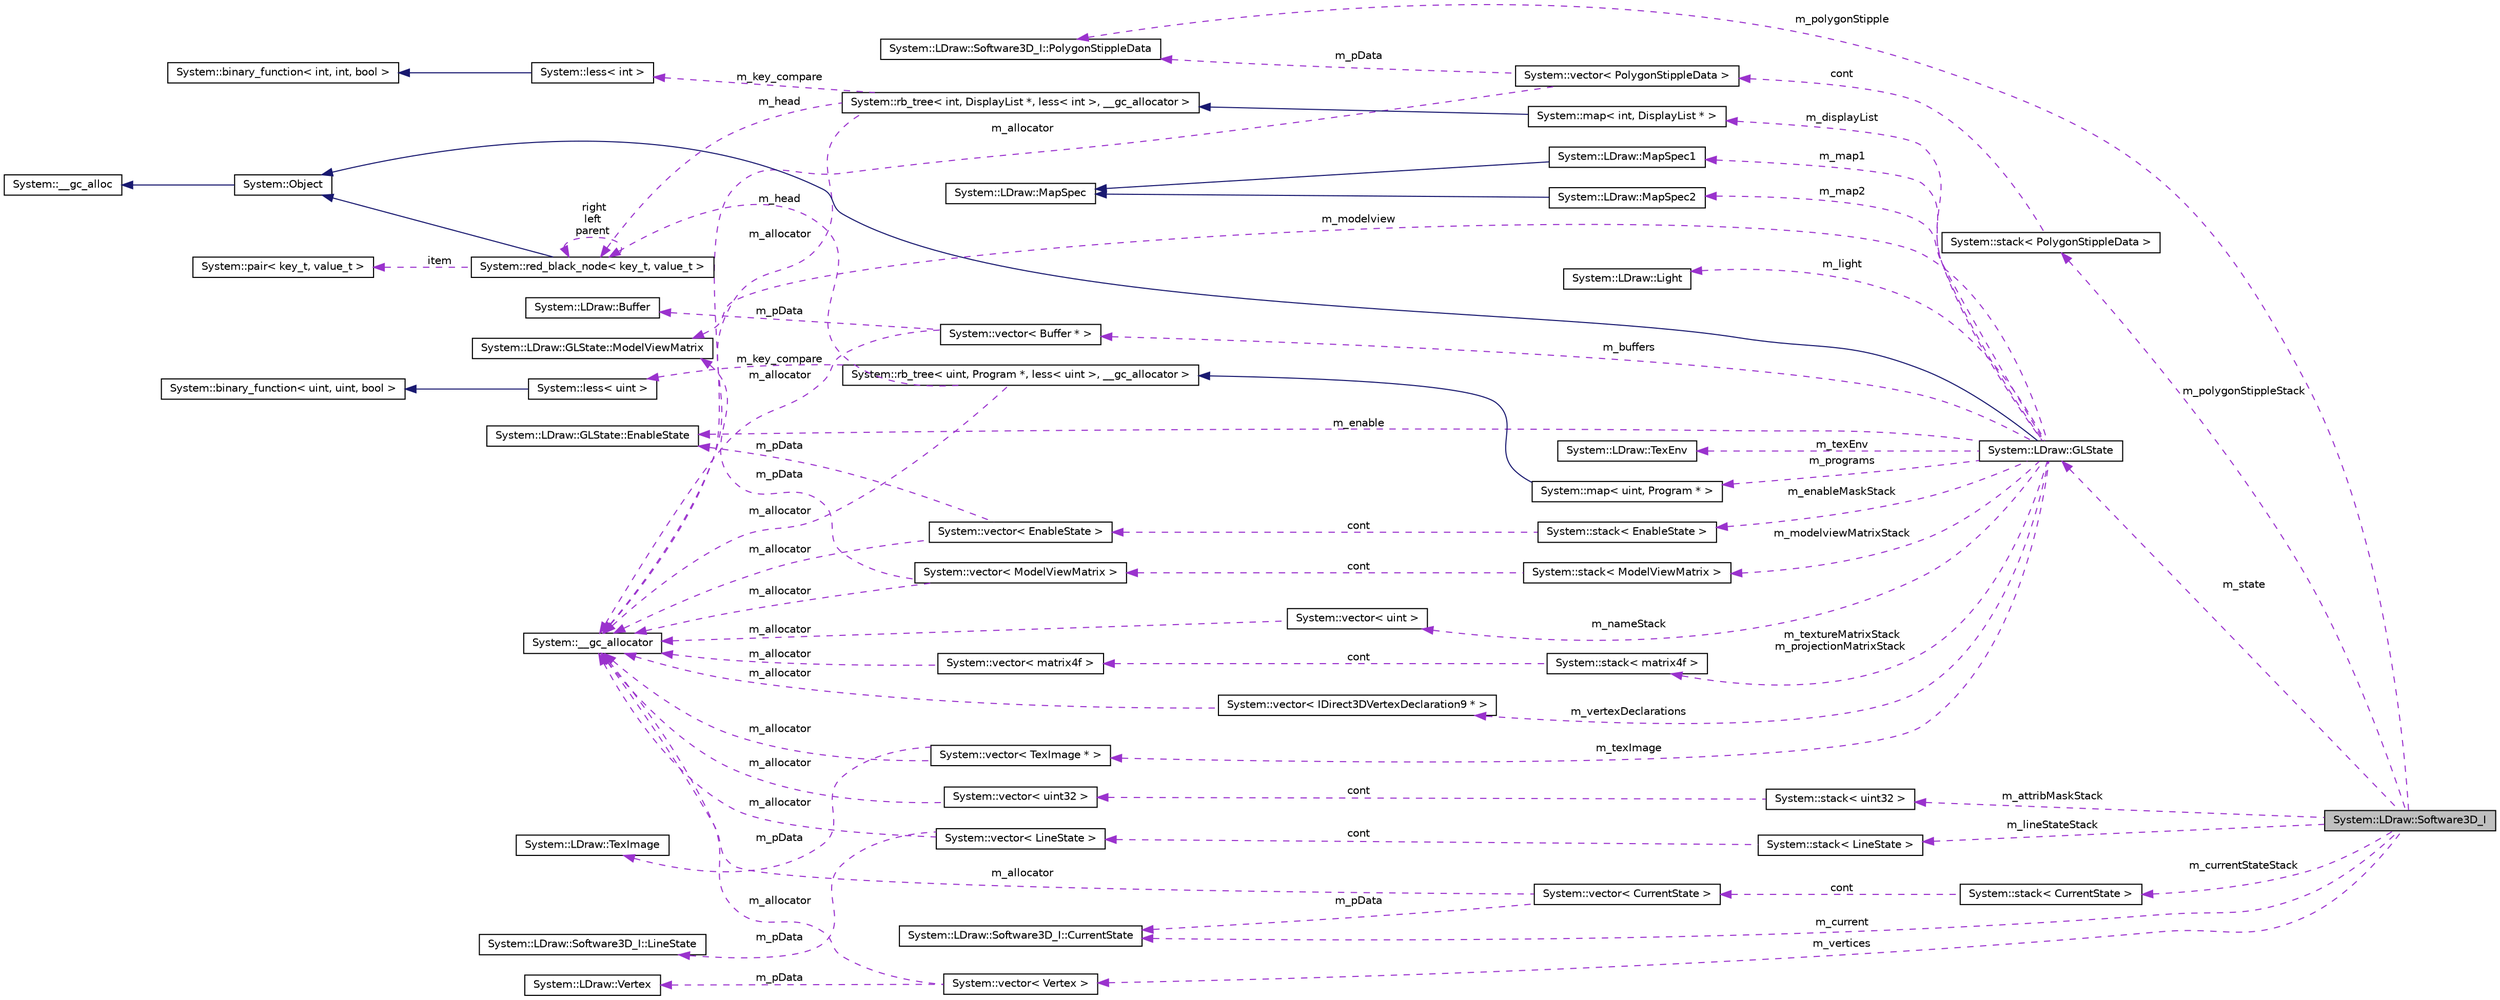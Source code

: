 digraph G
{
  edge [fontname="Helvetica",fontsize="10",labelfontname="Helvetica",labelfontsize="10"];
  node [fontname="Helvetica",fontsize="10",shape=record];
  rankdir="LR";
  Node1 [label="System::LDraw::Software3D_I",height=0.2,width=0.4,color="black", fillcolor="grey75", style="filled" fontcolor="black"];
  Node2 -> Node1 [dir="back",color="darkorchid3",fontsize="10",style="dashed",label=" m_polygonStippleStack" ,fontname="Helvetica"];
  Node2 [label="System::stack\< PolygonStippleData \>",height=0.2,width=0.4,color="black", fillcolor="white", style="filled",URL="$class_system_1_1stack.html"];
  Node3 -> Node2 [dir="back",color="darkorchid3",fontsize="10",style="dashed",label=" cont" ,fontname="Helvetica"];
  Node3 [label="System::vector\< PolygonStippleData \>",height=0.2,width=0.4,color="black", fillcolor="white", style="filled",URL="$class_system_1_1vector.html"];
  Node4 -> Node3 [dir="back",color="darkorchid3",fontsize="10",style="dashed",label=" m_allocator" ,fontname="Helvetica"];
  Node4 [label="System::__gc_allocator",height=0.2,width=0.4,color="black", fillcolor="white", style="filled",URL="$class_system_1_1____gc__allocator.html"];
  Node5 -> Node3 [dir="back",color="darkorchid3",fontsize="10",style="dashed",label=" m_pData" ,fontname="Helvetica"];
  Node5 [label="System::LDraw::Software3D_I::PolygonStippleData",height=0.2,width=0.4,color="black", fillcolor="white", style="filled",URL="$class_system_1_1_l_draw_1_1_software3_d___i_1_1_polygon_stipple_data.html"];
  Node5 -> Node1 [dir="back",color="darkorchid3",fontsize="10",style="dashed",label=" m_polygonStipple" ,fontname="Helvetica"];
  Node6 -> Node1 [dir="back",color="darkorchid3",fontsize="10",style="dashed",label=" m_state" ,fontname="Helvetica"];
  Node6 [label="System::LDraw::GLState",height=0.2,width=0.4,color="black", fillcolor="white", style="filled",URL="$class_system_1_1_l_draw_1_1_g_l_state.html"];
  Node7 -> Node6 [dir="back",color="midnightblue",fontsize="10",style="solid",fontname="Helvetica"];
  Node7 [label="System::Object",height=0.2,width=0.4,color="black", fillcolor="white", style="filled",URL="$class_system_1_1_object.html"];
  Node8 -> Node7 [dir="back",color="midnightblue",fontsize="10",style="solid",fontname="Helvetica"];
  Node8 [label="System::__gc_alloc",height=0.2,width=0.4,color="black", fillcolor="white", style="filled",URL="$class_system_1_1____gc__alloc.html"];
  Node9 -> Node6 [dir="back",color="darkorchid3",fontsize="10",style="dashed",label=" m_map1" ,fontname="Helvetica"];
  Node9 [label="System::LDraw::MapSpec1",height=0.2,width=0.4,color="black", fillcolor="white", style="filled",URL="$class_system_1_1_l_draw_1_1_map_spec1.html"];
  Node10 -> Node9 [dir="back",color="midnightblue",fontsize="10",style="solid",fontname="Helvetica"];
  Node10 [label="System::LDraw::MapSpec",height=0.2,width=0.4,color="black", fillcolor="white", style="filled",URL="$class_system_1_1_l_draw_1_1_map_spec.html"];
  Node11 -> Node6 [dir="back",color="darkorchid3",fontsize="10",style="dashed",label=" m_map2" ,fontname="Helvetica"];
  Node11 [label="System::LDraw::MapSpec2",height=0.2,width=0.4,color="black", fillcolor="white", style="filled",URL="$class_system_1_1_l_draw_1_1_map_spec2.html"];
  Node10 -> Node11 [dir="back",color="midnightblue",fontsize="10",style="solid",fontname="Helvetica"];
  Node12 -> Node6 [dir="back",color="darkorchid3",fontsize="10",style="dashed",label=" m_modelview" ,fontname="Helvetica"];
  Node12 [label="System::LDraw::GLState::ModelViewMatrix",height=0.2,width=0.4,color="black", fillcolor="white", style="filled",URL="$class_system_1_1_l_draw_1_1_g_l_state_1_1_model_view_matrix.html"];
  Node13 -> Node6 [dir="back",color="darkorchid3",fontsize="10",style="dashed",label=" m_texImage" ,fontname="Helvetica"];
  Node13 [label="System::vector\< TexImage * \>",height=0.2,width=0.4,color="black", fillcolor="white", style="filled",URL="$class_system_1_1vector.html"];
  Node4 -> Node13 [dir="back",color="darkorchid3",fontsize="10",style="dashed",label=" m_allocator" ,fontname="Helvetica"];
  Node14 -> Node13 [dir="back",color="darkorchid3",fontsize="10",style="dashed",label=" m_pData" ,fontname="Helvetica"];
  Node14 [label="System::LDraw::TexImage",height=0.2,width=0.4,color="black", fillcolor="white", style="filled",URL="$class_system_1_1_l_draw_1_1_tex_image.html"];
  Node15 -> Node6 [dir="back",color="darkorchid3",fontsize="10",style="dashed",label=" m_modelviewMatrixStack" ,fontname="Helvetica"];
  Node15 [label="System::stack\< ModelViewMatrix \>",height=0.2,width=0.4,color="black", fillcolor="white", style="filled",URL="$class_system_1_1stack.html"];
  Node16 -> Node15 [dir="back",color="darkorchid3",fontsize="10",style="dashed",label=" cont" ,fontname="Helvetica"];
  Node16 [label="System::vector\< ModelViewMatrix \>",height=0.2,width=0.4,color="black", fillcolor="white", style="filled",URL="$class_system_1_1vector.html"];
  Node12 -> Node16 [dir="back",color="darkorchid3",fontsize="10",style="dashed",label=" m_pData" ,fontname="Helvetica"];
  Node4 -> Node16 [dir="back",color="darkorchid3",fontsize="10",style="dashed",label=" m_allocator" ,fontname="Helvetica"];
  Node17 -> Node6 [dir="back",color="darkorchid3",fontsize="10",style="dashed",label=" m_textureMatrixStack\nm_projectionMatrixStack" ,fontname="Helvetica"];
  Node17 [label="System::stack\< matrix4f \>",height=0.2,width=0.4,color="black", fillcolor="white", style="filled",URL="$class_system_1_1stack.html"];
  Node18 -> Node17 [dir="back",color="darkorchid3",fontsize="10",style="dashed",label=" cont" ,fontname="Helvetica"];
  Node18 [label="System::vector\< matrix4f \>",height=0.2,width=0.4,color="black", fillcolor="white", style="filled",URL="$class_system_1_1vector.html"];
  Node4 -> Node18 [dir="back",color="darkorchid3",fontsize="10",style="dashed",label=" m_allocator" ,fontname="Helvetica"];
  Node19 -> Node6 [dir="back",color="darkorchid3",fontsize="10",style="dashed",label=" m_vertexDeclarations" ,fontname="Helvetica"];
  Node19 [label="System::vector\< IDirect3DVertexDeclaration9 * \>",height=0.2,width=0.4,color="black", fillcolor="white", style="filled",URL="$class_system_1_1vector.html"];
  Node4 -> Node19 [dir="back",color="darkorchid3",fontsize="10",style="dashed",label=" m_allocator" ,fontname="Helvetica"];
  Node20 -> Node6 [dir="back",color="darkorchid3",fontsize="10",style="dashed",label=" m_enable" ,fontname="Helvetica"];
  Node20 [label="System::LDraw::GLState::EnableState",height=0.2,width=0.4,color="black", fillcolor="white", style="filled",URL="$class_system_1_1_l_draw_1_1_g_l_state_1_1_enable_state.html"];
  Node21 -> Node6 [dir="back",color="darkorchid3",fontsize="10",style="dashed",label=" m_light" ,fontname="Helvetica"];
  Node21 [label="System::LDraw::Light",height=0.2,width=0.4,color="black", fillcolor="white", style="filled",URL="$class_system_1_1_l_draw_1_1_light.html"];
  Node22 -> Node6 [dir="back",color="darkorchid3",fontsize="10",style="dashed",label=" m_texEnv" ,fontname="Helvetica"];
  Node22 [label="System::LDraw::TexEnv",height=0.2,width=0.4,color="black", fillcolor="white", style="filled",URL="$class_system_1_1_l_draw_1_1_tex_env.html"];
  Node23 -> Node6 [dir="back",color="darkorchid3",fontsize="10",style="dashed",label=" m_buffers" ,fontname="Helvetica"];
  Node23 [label="System::vector\< Buffer * \>",height=0.2,width=0.4,color="black", fillcolor="white", style="filled",URL="$class_system_1_1vector.html"];
  Node4 -> Node23 [dir="back",color="darkorchid3",fontsize="10",style="dashed",label=" m_allocator" ,fontname="Helvetica"];
  Node24 -> Node23 [dir="back",color="darkorchid3",fontsize="10",style="dashed",label=" m_pData" ,fontname="Helvetica"];
  Node24 [label="System::LDraw::Buffer",height=0.2,width=0.4,color="black", fillcolor="white", style="filled",URL="$class_system_1_1_l_draw_1_1_buffer.html"];
  Node25 -> Node6 [dir="back",color="darkorchid3",fontsize="10",style="dashed",label=" m_enableMaskStack" ,fontname="Helvetica"];
  Node25 [label="System::stack\< EnableState \>",height=0.2,width=0.4,color="black", fillcolor="white", style="filled",URL="$class_system_1_1stack.html"];
  Node26 -> Node25 [dir="back",color="darkorchid3",fontsize="10",style="dashed",label=" cont" ,fontname="Helvetica"];
  Node26 [label="System::vector\< EnableState \>",height=0.2,width=0.4,color="black", fillcolor="white", style="filled",URL="$class_system_1_1vector.html"];
  Node4 -> Node26 [dir="back",color="darkorchid3",fontsize="10",style="dashed",label=" m_allocator" ,fontname="Helvetica"];
  Node20 -> Node26 [dir="back",color="darkorchid3",fontsize="10",style="dashed",label=" m_pData" ,fontname="Helvetica"];
  Node27 -> Node6 [dir="back",color="darkorchid3",fontsize="10",style="dashed",label=" m_displayList" ,fontname="Helvetica"];
  Node27 [label="System::map\< int, DisplayList * \>",height=0.2,width=0.4,color="black", fillcolor="white", style="filled",URL="$class_system_1_1map.html"];
  Node28 -> Node27 [dir="back",color="midnightblue",fontsize="10",style="solid",fontname="Helvetica"];
  Node28 [label="System::rb_tree\< int, DisplayList *, less\< int \>, __gc_allocator \>",height=0.2,width=0.4,color="black", fillcolor="white", style="filled",URL="$class_system_1_1rb__tree.html"];
  Node4 -> Node28 [dir="back",color="darkorchid3",fontsize="10",style="dashed",label=" m_allocator" ,fontname="Helvetica"];
  Node29 -> Node28 [dir="back",color="darkorchid3",fontsize="10",style="dashed",label=" m_key_compare" ,fontname="Helvetica"];
  Node29 [label="System::less\< int \>",height=0.2,width=0.4,color="black", fillcolor="white", style="filled",URL="$class_system_1_1less.html"];
  Node30 -> Node29 [dir="back",color="midnightblue",fontsize="10",style="solid",fontname="Helvetica"];
  Node30 [label="System::binary_function\< int, int, bool \>",height=0.2,width=0.4,color="black", fillcolor="white", style="filled",URL="$class_system_1_1binary__function.html"];
  Node31 -> Node28 [dir="back",color="darkorchid3",fontsize="10",style="dashed",label=" m_head" ,fontname="Helvetica"];
  Node31 [label="System::red_black_node\< key_t, value_t \>",height=0.2,width=0.4,color="black", fillcolor="white", style="filled",URL="$class_system_1_1red__black__node.html"];
  Node7 -> Node31 [dir="back",color="midnightblue",fontsize="10",style="solid",fontname="Helvetica"];
  Node31 -> Node31 [dir="back",color="darkorchid3",fontsize="10",style="dashed",label=" right\nleft\nparent" ,fontname="Helvetica"];
  Node32 -> Node31 [dir="back",color="darkorchid3",fontsize="10",style="dashed",label=" item" ,fontname="Helvetica"];
  Node32 [label="System::pair\< key_t, value_t \>",height=0.2,width=0.4,color="black", fillcolor="white", style="filled",URL="$class_system_1_1pair.html"];
  Node33 -> Node6 [dir="back",color="darkorchid3",fontsize="10",style="dashed",label=" m_programs" ,fontname="Helvetica"];
  Node33 [label="System::map\< uint, Program * \>",height=0.2,width=0.4,color="black", fillcolor="white", style="filled",URL="$class_system_1_1map.html"];
  Node34 -> Node33 [dir="back",color="midnightblue",fontsize="10",style="solid",fontname="Helvetica"];
  Node34 [label="System::rb_tree\< uint, Program *, less\< uint \>, __gc_allocator \>",height=0.2,width=0.4,color="black", fillcolor="white", style="filled",URL="$class_system_1_1rb__tree.html"];
  Node4 -> Node34 [dir="back",color="darkorchid3",fontsize="10",style="dashed",label=" m_allocator" ,fontname="Helvetica"];
  Node35 -> Node34 [dir="back",color="darkorchid3",fontsize="10",style="dashed",label=" m_key_compare" ,fontname="Helvetica"];
  Node35 [label="System::less\< uint \>",height=0.2,width=0.4,color="black", fillcolor="white", style="filled",URL="$class_system_1_1less.html"];
  Node36 -> Node35 [dir="back",color="midnightblue",fontsize="10",style="solid",fontname="Helvetica"];
  Node36 [label="System::binary_function\< uint, uint, bool \>",height=0.2,width=0.4,color="black", fillcolor="white", style="filled",URL="$class_system_1_1binary__function.html"];
  Node31 -> Node34 [dir="back",color="darkorchid3",fontsize="10",style="dashed",label=" m_head" ,fontname="Helvetica"];
  Node37 -> Node6 [dir="back",color="darkorchid3",fontsize="10",style="dashed",label=" m_nameStack" ,fontname="Helvetica"];
  Node37 [label="System::vector\< uint \>",height=0.2,width=0.4,color="black", fillcolor="white", style="filled",URL="$class_system_1_1vector.html"];
  Node4 -> Node37 [dir="back",color="darkorchid3",fontsize="10",style="dashed",label=" m_allocator" ,fontname="Helvetica"];
  Node38 -> Node1 [dir="back",color="darkorchid3",fontsize="10",style="dashed",label=" m_lineStateStack" ,fontname="Helvetica"];
  Node38 [label="System::stack\< LineState \>",height=0.2,width=0.4,color="black", fillcolor="white", style="filled",URL="$class_system_1_1stack.html"];
  Node39 -> Node38 [dir="back",color="darkorchid3",fontsize="10",style="dashed",label=" cont" ,fontname="Helvetica"];
  Node39 [label="System::vector\< LineState \>",height=0.2,width=0.4,color="black", fillcolor="white", style="filled",URL="$class_system_1_1vector.html"];
  Node4 -> Node39 [dir="back",color="darkorchid3",fontsize="10",style="dashed",label=" m_allocator" ,fontname="Helvetica"];
  Node40 -> Node39 [dir="back",color="darkorchid3",fontsize="10",style="dashed",label=" m_pData" ,fontname="Helvetica"];
  Node40 [label="System::LDraw::Software3D_I::LineState",height=0.2,width=0.4,color="black", fillcolor="white", style="filled",URL="$class_system_1_1_l_draw_1_1_software3_d___i_1_1_line_state.html"];
  Node41 -> Node1 [dir="back",color="darkorchid3",fontsize="10",style="dashed",label=" m_currentStateStack" ,fontname="Helvetica"];
  Node41 [label="System::stack\< CurrentState \>",height=0.2,width=0.4,color="black", fillcolor="white", style="filled",URL="$class_system_1_1stack.html"];
  Node42 -> Node41 [dir="back",color="darkorchid3",fontsize="10",style="dashed",label=" cont" ,fontname="Helvetica"];
  Node42 [label="System::vector\< CurrentState \>",height=0.2,width=0.4,color="black", fillcolor="white", style="filled",URL="$class_system_1_1vector.html"];
  Node4 -> Node42 [dir="back",color="darkorchid3",fontsize="10",style="dashed",label=" m_allocator" ,fontname="Helvetica"];
  Node43 -> Node42 [dir="back",color="darkorchid3",fontsize="10",style="dashed",label=" m_pData" ,fontname="Helvetica"];
  Node43 [label="System::LDraw::Software3D_I::CurrentState",height=0.2,width=0.4,color="black", fillcolor="white", style="filled",URL="$class_system_1_1_l_draw_1_1_software3_d___i_1_1_current_state.html"];
  Node44 -> Node1 [dir="back",color="darkorchid3",fontsize="10",style="dashed",label=" m_attribMaskStack" ,fontname="Helvetica"];
  Node44 [label="System::stack\< uint32 \>",height=0.2,width=0.4,color="black", fillcolor="white", style="filled",URL="$class_system_1_1stack.html"];
  Node45 -> Node44 [dir="back",color="darkorchid3",fontsize="10",style="dashed",label=" cont" ,fontname="Helvetica"];
  Node45 [label="System::vector\< uint32 \>",height=0.2,width=0.4,color="black", fillcolor="white", style="filled",URL="$class_system_1_1vector.html"];
  Node4 -> Node45 [dir="back",color="darkorchid3",fontsize="10",style="dashed",label=" m_allocator" ,fontname="Helvetica"];
  Node43 -> Node1 [dir="back",color="darkorchid3",fontsize="10",style="dashed",label=" m_current" ,fontname="Helvetica"];
  Node46 -> Node1 [dir="back",color="darkorchid3",fontsize="10",style="dashed",label=" m_vertices" ,fontname="Helvetica"];
  Node46 [label="System::vector\< Vertex \>",height=0.2,width=0.4,color="black", fillcolor="white", style="filled",URL="$class_system_1_1vector.html"];
  Node4 -> Node46 [dir="back",color="darkorchid3",fontsize="10",style="dashed",label=" m_allocator" ,fontname="Helvetica"];
  Node47 -> Node46 [dir="back",color="darkorchid3",fontsize="10",style="dashed",label=" m_pData" ,fontname="Helvetica"];
  Node47 [label="System::LDraw::Vertex",height=0.2,width=0.4,color="black", fillcolor="white", style="filled",URL="$struct_system_1_1_l_draw_1_1_vertex.html"];
}
